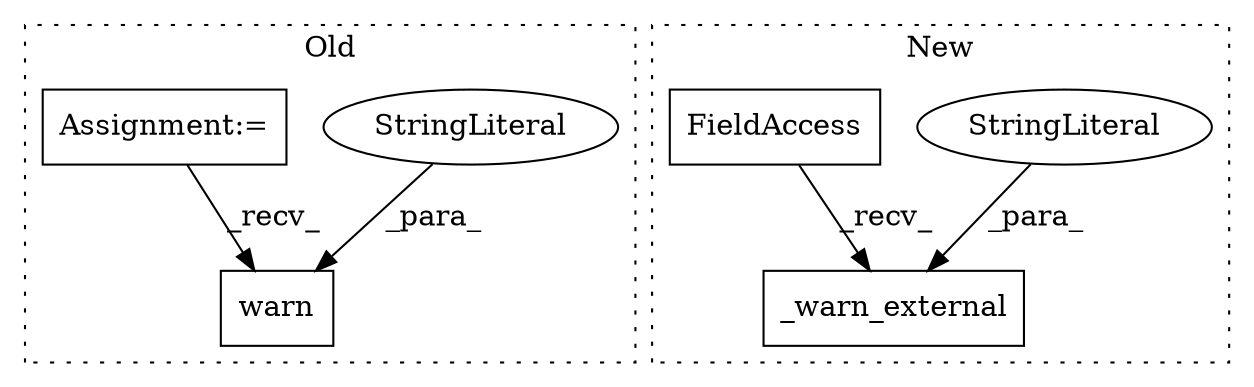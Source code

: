 digraph G {
subgraph cluster0 {
1 [label="warn" a="32" s="37403,37560" l="5,1" shape="box"];
4 [label="StringLiteral" a="45" s="37408" l="152" shape="ellipse"];
6 [label="Assignment:=" a="7" s="37283" l="8" shape="box"];
label = "Old";
style="dotted";
}
subgraph cluster1 {
2 [label="_warn_external" a="32" s="37330,37497" l="15,1" shape="box"];
3 [label="StringLiteral" a="45" s="37345" l="152" shape="ellipse"];
5 [label="FieldAccess" a="22" s="37313" l="10" shape="box"];
label = "New";
style="dotted";
}
3 -> 2 [label="_para_"];
4 -> 1 [label="_para_"];
5 -> 2 [label="_recv_"];
6 -> 1 [label="_recv_"];
}